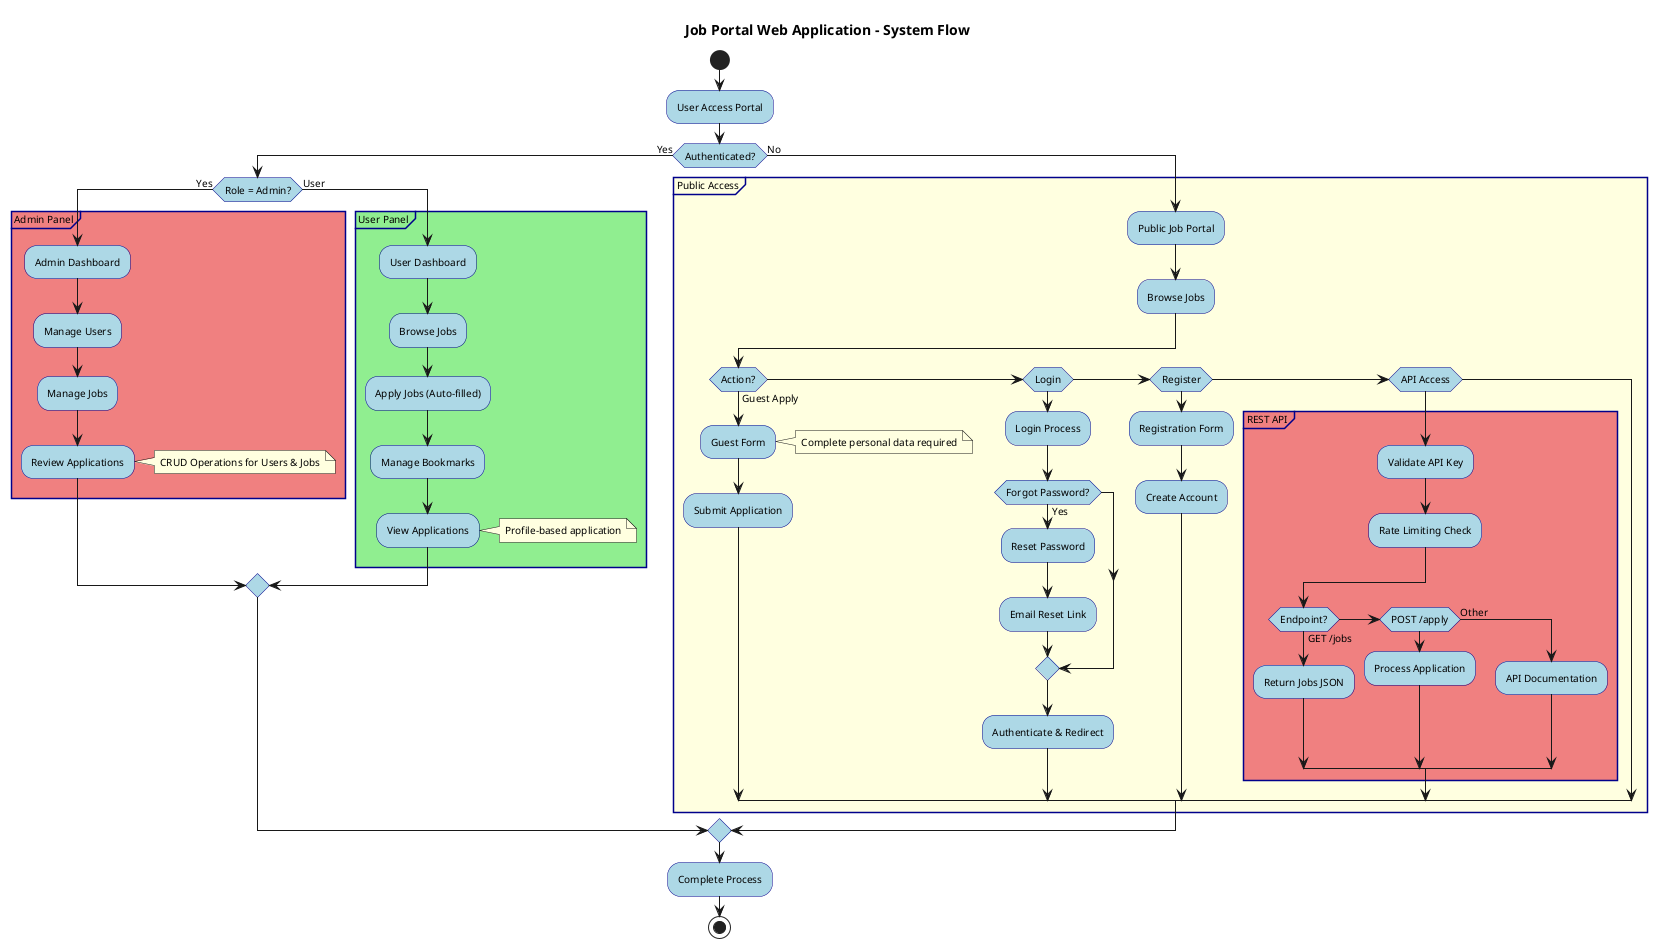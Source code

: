 @startuml Job Portal Flowchart

!define RECTANGLE class
skinparam pageSize A3
skinparam pageOrientation landscape
skinparam pageMargin 10
skinparam noteBackgroundColor lightyellow
skinparam activityBackgroundColor lightblue
skinparam activityBorderColor navy
skinparam conditionStyle diamond
skinparam partitionBorderColor black
skinparam partitionBackgroundColor lightgray

title Job Portal Web Application - System Flowchart

start

@startuml Job Portal System

skinparam pageSize A4
skinparam pageOrientation landscape
skinparam pageMargin 15
skinparam backgroundColor white
skinparam defaultFontSize 10

' Colors
skinparam activityBackgroundColor lightblue
skinparam activityBorderColor darkblue
skinparam noteBackgroundColor lightyellow
skinparam partitionBackgroundColor #E8F4FD
skinparam partitionBorderColor darkblue

title Job Portal Web Application - System Flow

start

:User Access Portal;

if (Authenticated?) then (Yes)
  
  if (Role = Admin?) then (Yes)
    partition "Admin Panel" #lightcoral {
      :Admin Dashboard;
      :Manage Users;
      :Manage Jobs;  
      :Review Applications;
      note right: CRUD Operations for Users & Jobs
    }
  else (User)
    partition "User Panel" #lightgreen {
      :User Dashboard;
      :Browse Jobs;
      :Apply Jobs (Auto-filled);
      :Manage Bookmarks;
      :View Applications;
      note right: Profile-based application
    }
  endif
  
else (No)
  
  partition "Public Access" #lightyellow {
    :Public Job Portal;
    :Browse Jobs;
    
    if (Action?) then (Guest Apply)
      :Guest Form;
      note right: Complete personal data required
      :Submit Application;
    elseif (Login)
      :Login Process;
      if (Forgot Password?) then (Yes)
        :Reset Password;
        :Email Reset Link;
      endif
      :Authenticate & Redirect;
    elseif (Register)
      :Registration Form;
      :Create Account;
    elseif (API Access)
      partition "REST API" #lightcoral {
        :Validate API Key;
        :Rate Limiting Check;
        if (Endpoint?) then (GET /jobs)
          :Return Jobs JSON;
        elseif (POST /apply)
          :Process Application;
        else (Other)
          :API Documentation;
        endif
      }
    endif
  }
  
endif

:Complete Process;

stop

@enduml
